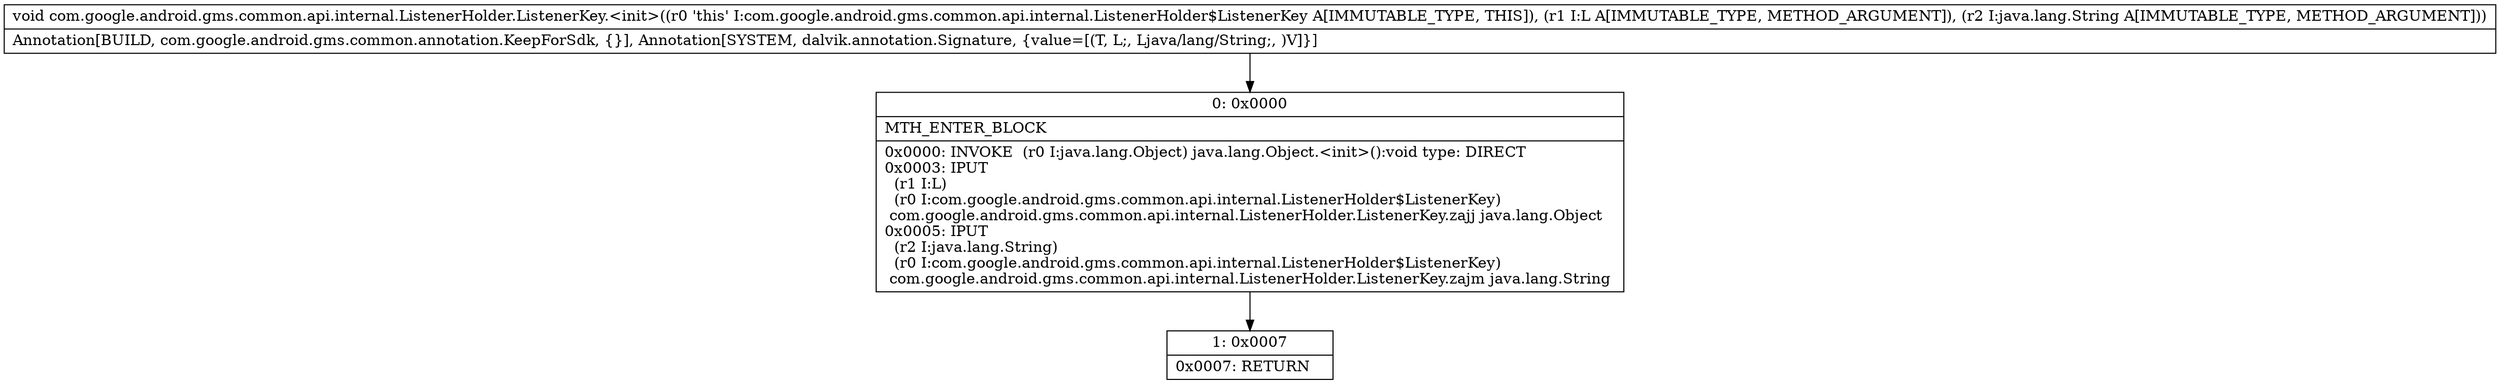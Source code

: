 digraph "CFG forcom.google.android.gms.common.api.internal.ListenerHolder.ListenerKey.\<init\>(Ljava\/lang\/Object;Ljava\/lang\/String;)V" {
Node_0 [shape=record,label="{0\:\ 0x0000|MTH_ENTER_BLOCK\l|0x0000: INVOKE  (r0 I:java.lang.Object) java.lang.Object.\<init\>():void type: DIRECT \l0x0003: IPUT  \l  (r1 I:L)\l  (r0 I:com.google.android.gms.common.api.internal.ListenerHolder$ListenerKey)\l com.google.android.gms.common.api.internal.ListenerHolder.ListenerKey.zajj java.lang.Object \l0x0005: IPUT  \l  (r2 I:java.lang.String)\l  (r0 I:com.google.android.gms.common.api.internal.ListenerHolder$ListenerKey)\l com.google.android.gms.common.api.internal.ListenerHolder.ListenerKey.zajm java.lang.String \l}"];
Node_1 [shape=record,label="{1\:\ 0x0007|0x0007: RETURN   \l}"];
MethodNode[shape=record,label="{void com.google.android.gms.common.api.internal.ListenerHolder.ListenerKey.\<init\>((r0 'this' I:com.google.android.gms.common.api.internal.ListenerHolder$ListenerKey A[IMMUTABLE_TYPE, THIS]), (r1 I:L A[IMMUTABLE_TYPE, METHOD_ARGUMENT]), (r2 I:java.lang.String A[IMMUTABLE_TYPE, METHOD_ARGUMENT]))  | Annotation[BUILD, com.google.android.gms.common.annotation.KeepForSdk, \{\}], Annotation[SYSTEM, dalvik.annotation.Signature, \{value=[(T, L;, Ljava\/lang\/String;, )V]\}]\l}"];
MethodNode -> Node_0;
Node_0 -> Node_1;
}

